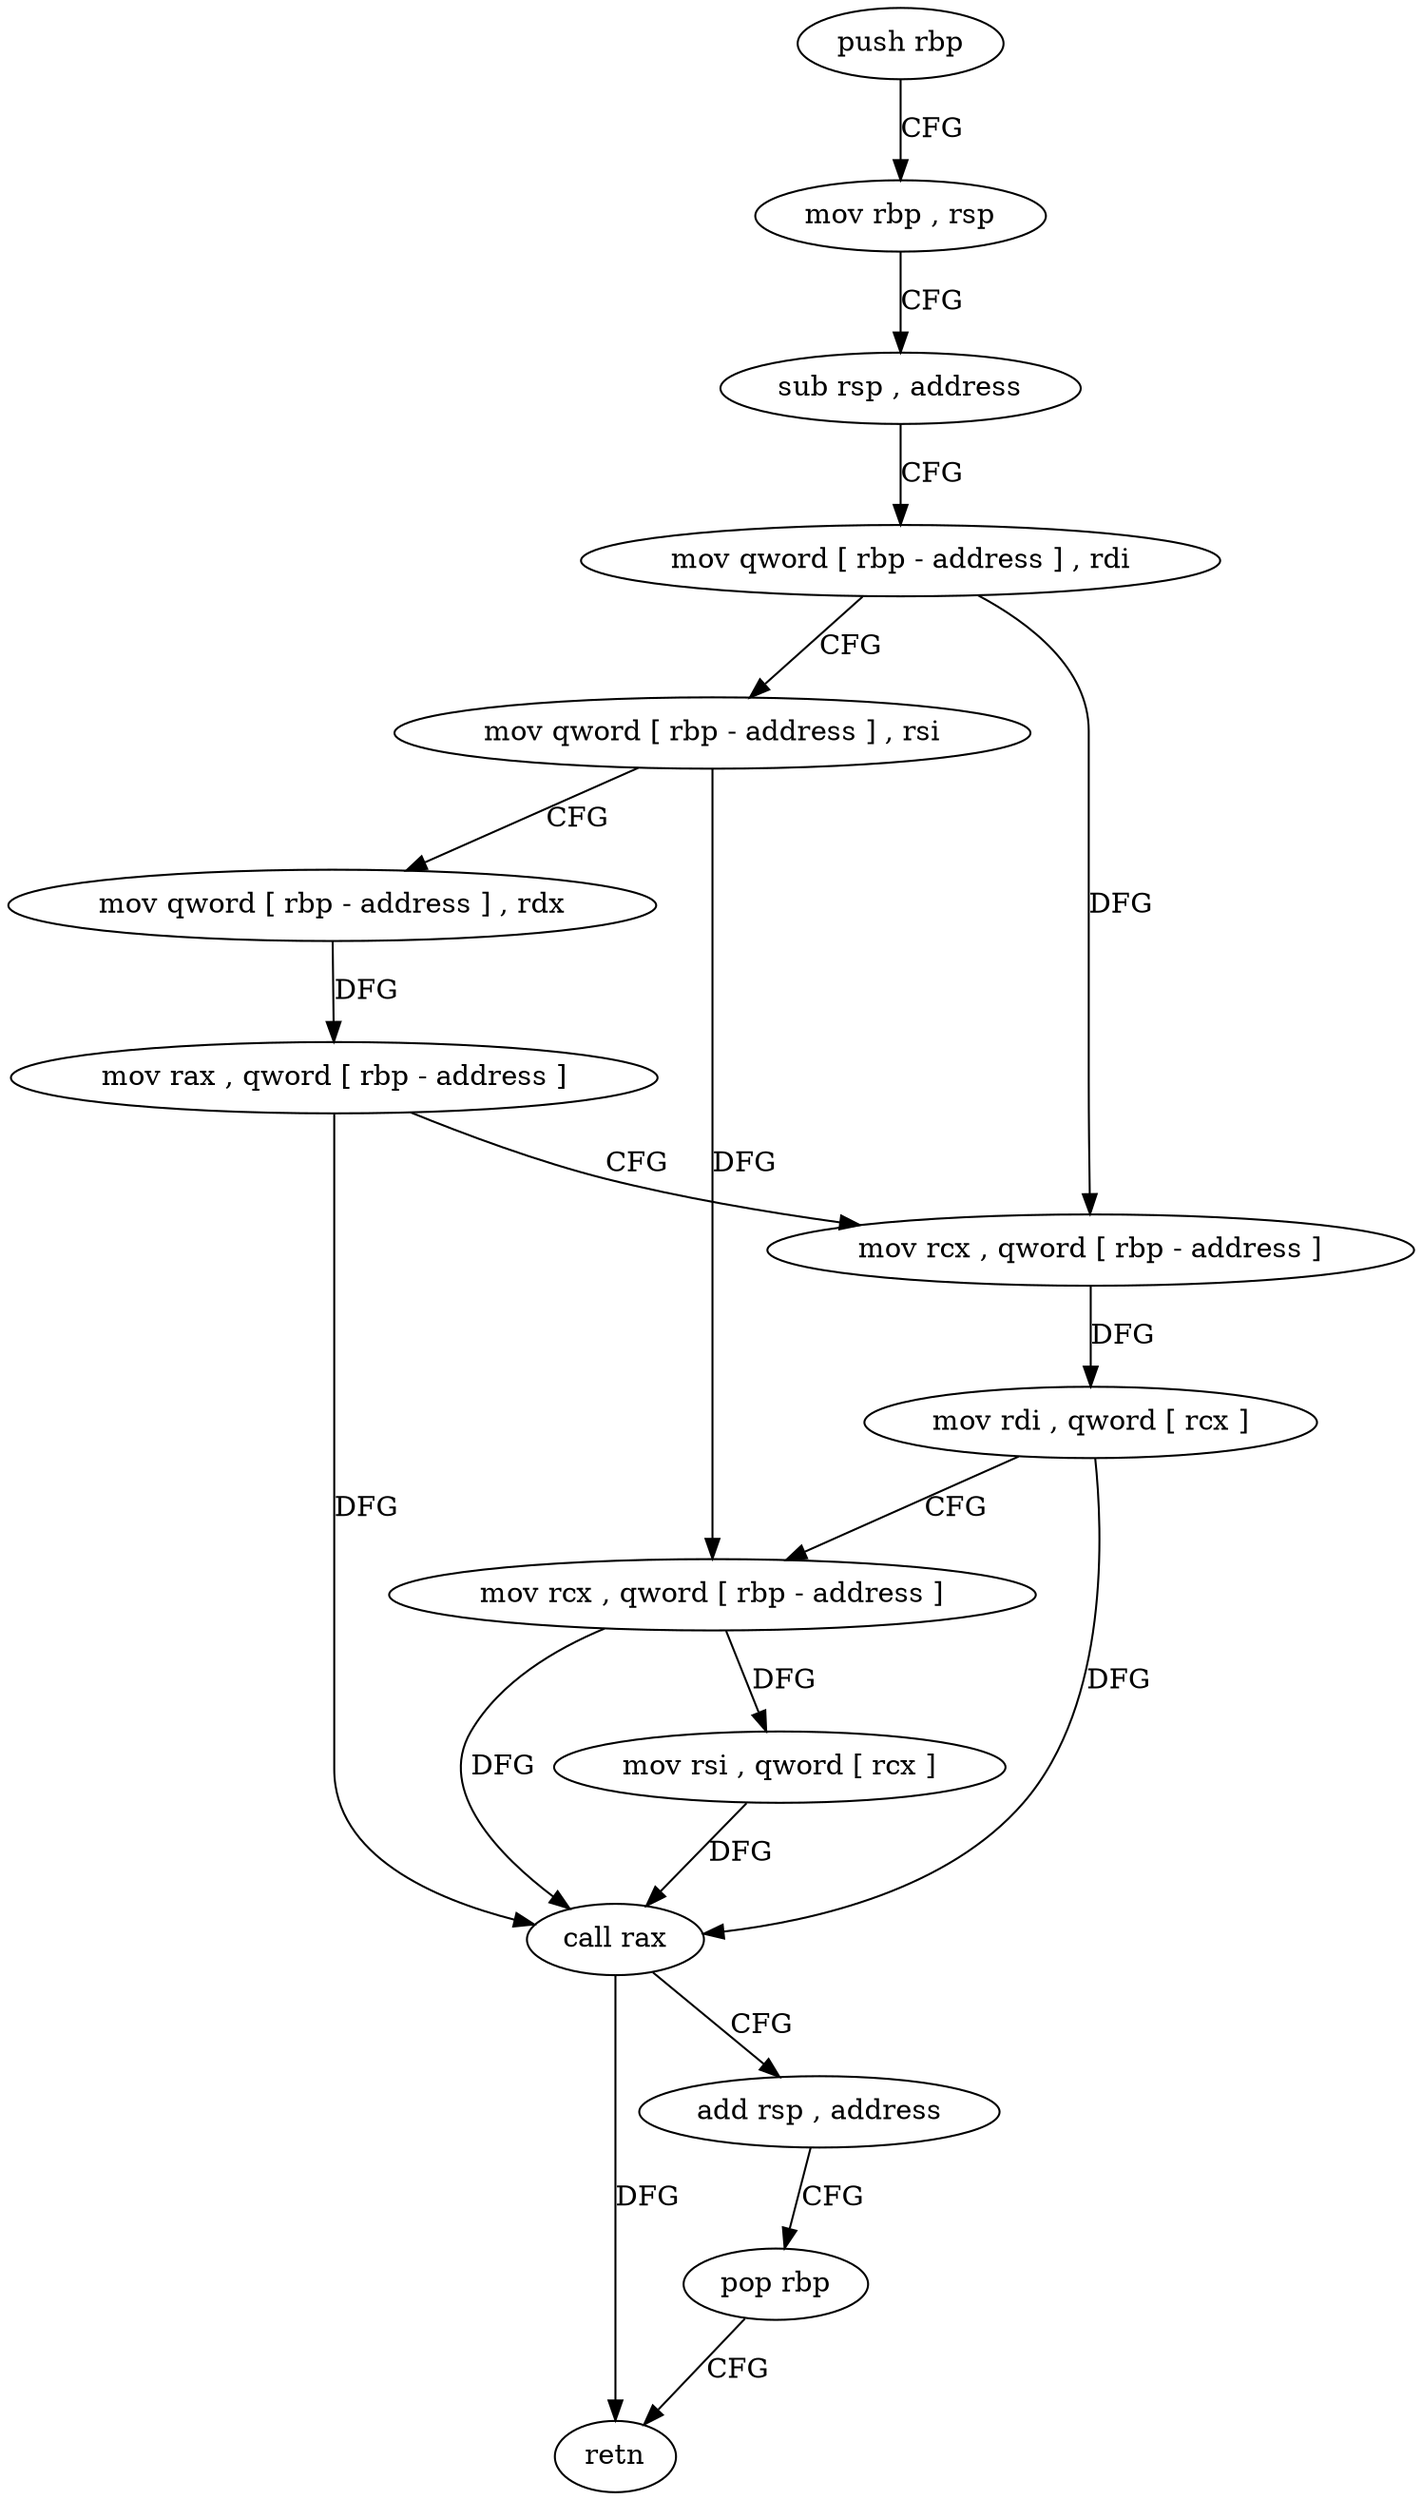 digraph "func" {
"4240592" [label = "push rbp" ]
"4240593" [label = "mov rbp , rsp" ]
"4240596" [label = "sub rsp , address" ]
"4240600" [label = "mov qword [ rbp - address ] , rdi" ]
"4240604" [label = "mov qword [ rbp - address ] , rsi" ]
"4240608" [label = "mov qword [ rbp - address ] , rdx" ]
"4240612" [label = "mov rax , qword [ rbp - address ]" ]
"4240616" [label = "mov rcx , qword [ rbp - address ]" ]
"4240620" [label = "mov rdi , qword [ rcx ]" ]
"4240623" [label = "mov rcx , qword [ rbp - address ]" ]
"4240627" [label = "mov rsi , qword [ rcx ]" ]
"4240630" [label = "call rax" ]
"4240632" [label = "add rsp , address" ]
"4240636" [label = "pop rbp" ]
"4240637" [label = "retn" ]
"4240592" -> "4240593" [ label = "CFG" ]
"4240593" -> "4240596" [ label = "CFG" ]
"4240596" -> "4240600" [ label = "CFG" ]
"4240600" -> "4240604" [ label = "CFG" ]
"4240600" -> "4240616" [ label = "DFG" ]
"4240604" -> "4240608" [ label = "CFG" ]
"4240604" -> "4240623" [ label = "DFG" ]
"4240608" -> "4240612" [ label = "DFG" ]
"4240612" -> "4240616" [ label = "CFG" ]
"4240612" -> "4240630" [ label = "DFG" ]
"4240616" -> "4240620" [ label = "DFG" ]
"4240620" -> "4240623" [ label = "CFG" ]
"4240620" -> "4240630" [ label = "DFG" ]
"4240623" -> "4240627" [ label = "DFG" ]
"4240623" -> "4240630" [ label = "DFG" ]
"4240627" -> "4240630" [ label = "DFG" ]
"4240630" -> "4240632" [ label = "CFG" ]
"4240630" -> "4240637" [ label = "DFG" ]
"4240632" -> "4240636" [ label = "CFG" ]
"4240636" -> "4240637" [ label = "CFG" ]
}
